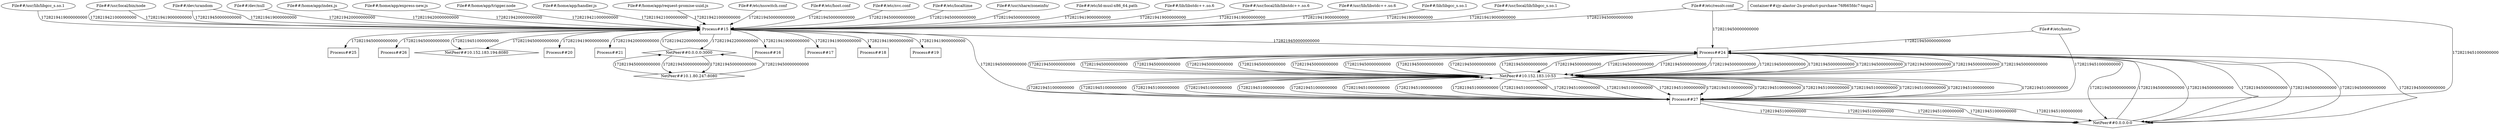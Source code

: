 digraph G {
	"File##/etc/ld-musl-x86_64.path"->"Process##15"[ label="1728219419000000000" ];
	"File##/lib/libstdc++.so.6"->"Process##15"[ label="1728219419000000000" ];
	"File##/usr/local/lib/libstdc++.so.6"->"Process##15"[ label="1728219419000000000" ];
	"File##/usr/lib/libstdc++.so.6"->"Process##15"[ label="1728219419000000000" ];
	"File##/lib/libgcc_s.so.1"->"Process##15"[ label="1728219419000000000" ];
	"File##/usr/local/lib/libgcc_s.so.1"->"Process##15"[ label="1728219419000000000" ];
	"File##/usr/lib/libgcc_s.so.1"->"Process##15"[ label="1728219419000000000" ];
	"Process##15"->"Process##16"[ label="1728219419000000000" ];
	"Process##15"->"Process##17"[ label="1728219419000000000" ];
	"Process##15"->"Process##18"[ label="1728219419000000000" ];
	"Process##15"->"Process##19"[ label="1728219419000000000" ];
	"Process##15"->"Process##20"[ label="1728219419000000000" ];
	"File##/usr/local/bin/node"->"Process##15"[ label="1728219419000000000" ];
	"File##/dev/urandom"->"Process##15"[ label="1728219419000000000" ];
	"Process##15"->"Process##21"[ label="1728219420000000000" ];
	"File##/dev/null"->"Process##15"[ label="1728219420000000000" ];
	"File##/home/app/index.js"->"Process##15"[ label="1728219420000000000" ];
	"File##/home/app/express-new.js"->"Process##15"[ label="1728219420000000000" ];
	"File##/usr/local/bin/node"->"Process##15"[ label="1728219421000000000" ];
	"File##/home/app/trigger.node"->"Process##15"[ label="1728219421000000000" ];
	"File##/home/app/handler.js"->"Process##15"[ label="1728219421000000000" ];
	"File##/home/app/request-promise-uuid.js"->"Process##15"[ label="1728219421000000000" ];
	"Process##15"->"NetPeer##0.0.0.0:3000"[ label="1728219422000000000" ];
	"NetPeer##0.0.0.0:3000"->"Process##15"[ label="1728219422000000000" ];
	"NetPeer##0.0.0.0:3000"->"NetPeer##10.1.80.247:8080"[ label="1728219450000000000" ];
	"NetPeer##10.1.80.247:8080"->"NetPeer##0.0.0.0:3000"[ label="1728219450000000000" ];
	"NetPeer##0.0.0.0:3000"->"NetPeer##10.1.80.247:8080"[ label="1728219450000000000" ];
	"NetPeer##10.1.80.247:8080"->"NetPeer##0.0.0.0:3000"[ label="1728219450000000000" ];
	"File##/etc/resolv.conf"->"Process##15"[ label="1728219450000000000" ];
	"File##/etc/nsswitch.conf"->"Process##15"[ label="1728219450000000000" ];
	"File##/etc/host.conf"->"Process##15"[ label="1728219450000000000" ];
	"File##/etc/svc.conf"->"Process##15"[ label="1728219450000000000" ];
	"File##/dev/urandom"->"Process##15"[ label="1728219450000000000" ];
	"Process##15"->"Process##24"[ label="1728219450000000000" ];
	"Process##15"->"Process##25"[ label="1728219450000000000" ];
	"Process##15"->"Process##26"[ label="1728219450000000000" ];
	"Process##15"->"Process##27"[ label="1728219450000000000" ];
	"Process##15"->"NetPeer##10.152.183.194:8080"[ label="1728219450000000000" ];
	"File##/etc/localtime"->"Process##15"[ label="1728219450000000000" ];
	"File##/usr/share/zoneinfo/"->"Process##15"[ label="1728219450000000000" ];
	"Process##15"->"NetPeer##10.152.183.194:8080"[ label="1728219451000000000" ];
	"File##/etc/hosts"->"Process##24"[ label="1728219450000000000" ];
	"File##/etc/resolv.conf"->"Process##24"[ label="1728219450000000000" ];
	"Process##24"->"NetPeer##0.0.0.0:0"[ label="1728219450000000000" ];
	"Process##24"->"NetPeer##10.152.183.10:53"[ label="1728219450000000000" ];
	"Process##24"->"NetPeer##10.152.183.10:53"[ label="1728219450000000000" ];
	"NetPeer##10.152.183.10:53"->"Process##24"[ label="1728219450000000000" ];
	"NetPeer##0.0.0.0:0"->"Process##24"[ label="1728219450000000000" ];
	"NetPeer##10.152.183.10:53"->"Process##24"[ label="1728219450000000000" ];
	"Process##24"->"NetPeer##0.0.0.0:0"[ label="1728219450000000000" ];
	"Process##24"->"NetPeer##10.152.183.10:53"[ label="1728219450000000000" ];
	"Process##24"->"NetPeer##10.152.183.10:53"[ label="1728219450000000000" ];
	"NetPeer##10.152.183.10:53"->"Process##24"[ label="1728219450000000000" ];
	"NetPeer##10.152.183.10:53"->"Process##24"[ label="1728219450000000000" ];
	"Process##24"->"NetPeer##0.0.0.0:0"[ label="1728219450000000000" ];
	"Process##24"->"NetPeer##10.152.183.10:53"[ label="1728219450000000000" ];
	"Process##24"->"NetPeer##10.152.183.10:53"[ label="1728219450000000000" ];
	"NetPeer##10.152.183.10:53"->"Process##24"[ label="1728219450000000000" ];
	"NetPeer##10.152.183.10:53"->"Process##24"[ label="1728219450000000000" ];
	"Process##24"->"NetPeer##0.0.0.0:0"[ label="1728219450000000000" ];
	"Process##24"->"NetPeer##10.152.183.10:53"[ label="1728219450000000000" ];
	"Process##24"->"NetPeer##10.152.183.10:53"[ label="1728219450000000000" ];
	"NetPeer##10.152.183.10:53"->"Process##24"[ label="1728219450000000000" ];
	"NetPeer##0.0.0.0:0"->"Process##24"[ label="1728219450000000000" ];
	"NetPeer##10.152.183.10:53"->"Process##24"[ label="1728219450000000000" ];
	"Process##24"->"NetPeer##0.0.0.0:0"[ label="1728219450000000000" ];
	"Process##24"->"NetPeer##10.152.183.10:53"[ label="1728219450000000000" ];
	"Process##24"->"NetPeer##10.152.183.10:53"[ label="1728219450000000000" ];
	"NetPeer##10.152.183.10:53"->"Process##24"[ label="1728219450000000000" ];
	"NetPeer##10.152.183.10:53"->"Process##24"[ label="1728219450000000000" ];
	"File##/etc/hosts"->"Process##27"[ label="1728219451000000000" ];
	"File##/etc/resolv.conf"->"Process##27"[ label="1728219451000000000" ];
	"Process##27"->"NetPeer##0.0.0.0:0"[ label="1728219451000000000" ];
	"Process##27"->"NetPeer##10.152.183.10:53"[ label="1728219451000000000" ];
	"Process##27"->"NetPeer##10.152.183.10:53"[ label="1728219451000000000" ];
	"NetPeer##10.152.183.10:53"->"Process##27"[ label="1728219451000000000" ];
	"NetPeer##10.152.183.10:53"->"Process##27"[ label="1728219451000000000" ];
	"Process##27"->"NetPeer##0.0.0.0:0"[ label="1728219451000000000" ];
	"Process##27"->"NetPeer##10.152.183.10:53"[ label="1728219451000000000" ];
	"Process##27"->"NetPeer##10.152.183.10:53"[ label="1728219451000000000" ];
	"NetPeer##10.152.183.10:53"->"Process##27"[ label="1728219451000000000" ];
	"NetPeer##10.152.183.10:53"->"Process##27"[ label="1728219451000000000" ];
	"Process##27"->"NetPeer##0.0.0.0:0"[ label="1728219451000000000" ];
	"Process##27"->"NetPeer##10.152.183.10:53"[ label="1728219451000000000" ];
	"Process##27"->"NetPeer##10.152.183.10:53"[ label="1728219451000000000" ];
	"NetPeer##10.152.183.10:53"->"Process##27"[ label="1728219451000000000" ];
	"NetPeer##10.152.183.10:53"->"Process##27"[ label="1728219451000000000" ];
	"Process##27"->"NetPeer##0.0.0.0:0"[ label="1728219451000000000" ];
	"Process##27"->"NetPeer##10.152.183.10:53"[ label="1728219451000000000" ];
	"Process##27"->"NetPeer##10.152.183.10:53"[ label="1728219451000000000" ];
	"NetPeer##10.152.183.10:53"->"Process##27"[ label="1728219451000000000" ];
	"NetPeer##10.152.183.10:53"->"Process##27"[ label="1728219451000000000" ];
	"Process##27"->"NetPeer##0.0.0.0:0"[ label="1728219451000000000" ];
	"Process##27"->"NetPeer##10.152.183.10:53"[ label="1728219451000000000" ];
	"Process##27"->"NetPeer##10.152.183.10:53"[ label="1728219451000000000" ];
	"NetPeer##10.152.183.10:53"->"Process##27"[ label="1728219451000000000" ];
	"NetPeer##10.152.183.10:53"->"Process##27"[ label="1728219451000000000" ];
	"Container##zjy-alastor-2n-product-purchase-76f665fdc7-tmps2" [ shape="box" ];
	"File##/dev/null" [ shape="ellipse" ];
	"File##/dev/urandom" [ shape="ellipse" ];
	"File##/etc/host.conf" [ shape="ellipse" ];
	"File##/etc/hosts" [ shape="ellipse" ];
	"File##/etc/ld-musl-x86_64.path" [ shape="ellipse" ];
	"File##/etc/localtime" [ shape="ellipse" ];
	"File##/etc/nsswitch.conf" [ shape="ellipse" ];
	"File##/etc/resolv.conf" [ shape="ellipse" ];
	"File##/etc/svc.conf" [ shape="ellipse" ];
	"File##/home/app/express-new.js" [ shape="ellipse" ];
	"File##/home/app/handler.js" [ shape="ellipse" ];
	"File##/home/app/index.js" [ shape="ellipse" ];
	"File##/home/app/request-promise-uuid.js" [ shape="ellipse" ];
	"File##/home/app/trigger.node" [ shape="ellipse" ];
	"File##/lib/libgcc_s.so.1" [ shape="ellipse" ];
	"File##/lib/libstdc++.so.6" [ shape="ellipse" ];
	"File##/usr/lib/libgcc_s.so.1" [ shape="ellipse" ];
	"File##/usr/lib/libstdc++.so.6" [ shape="ellipse" ];
	"File##/usr/local/bin/node" [ shape="ellipse" ];
	"File##/usr/local/lib/libgcc_s.so.1" [ shape="ellipse" ];
	"File##/usr/local/lib/libstdc++.so.6" [ shape="ellipse" ];
	"File##/usr/share/zoneinfo/" [ shape="ellipse" ];
	"NetPeer##0.0.0.0:0" [ shape="diamond" ];
	"NetPeer##0.0.0.0:3000" [ shape="diamond" ];
	"NetPeer##10.1.80.247:8080" [ shape="diamond" ];
	"NetPeer##10.152.183.10:53" [ shape="diamond" ];
	"NetPeer##10.152.183.194:8080" [ shape="diamond" ];
	"Process##15" [ shape="box" ];
	"Process##16" [ shape="box" ];
	"Process##17" [ shape="box" ];
	"Process##18" [ shape="box" ];
	"Process##19" [ shape="box" ];
	"Process##20" [ shape="box" ];
	"Process##21" [ shape="box" ];
	"Process##24" [ shape="box" ];
	"Process##25" [ shape="box" ];
	"Process##26" [ shape="box" ];
	"Process##27" [ shape="box" ];

}
